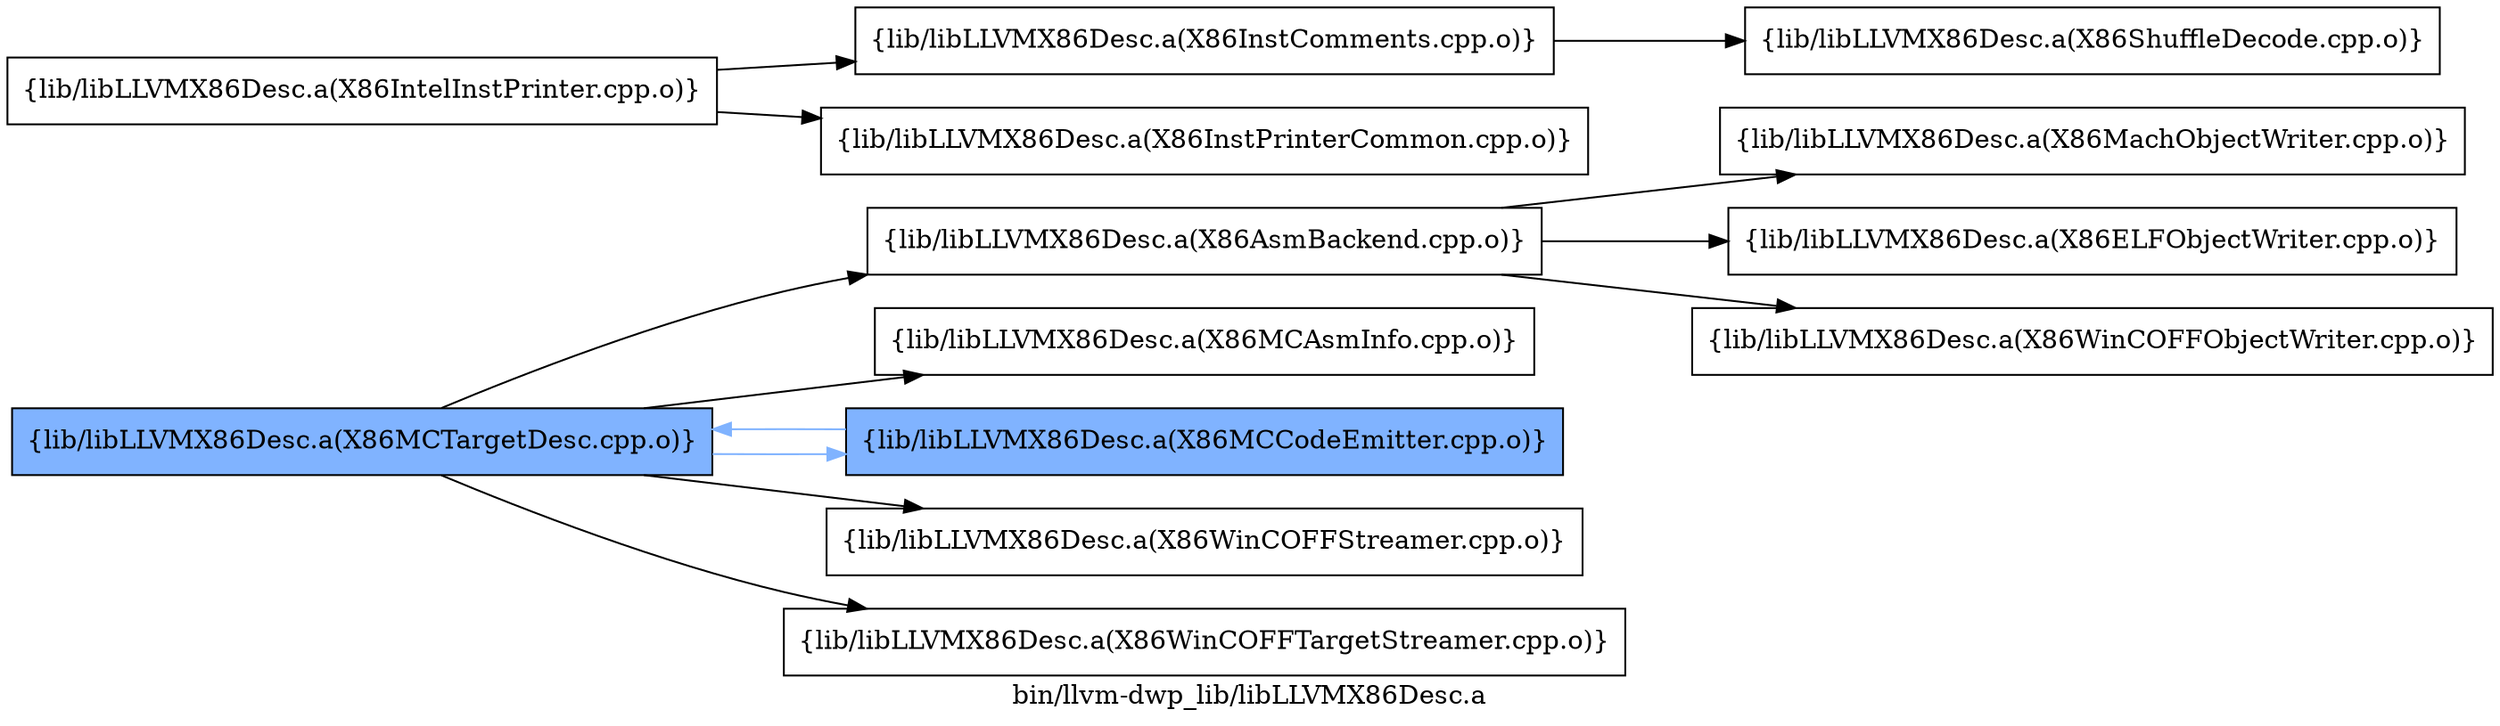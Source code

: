 digraph "bin/llvm-dwp_lib/libLLVMX86Desc.a" {
	label="bin/llvm-dwp_lib/libLLVMX86Desc.a";
	rankdir=LR;
	{ rank=same; Node0x558a677dc188;  }
	{ rank=same; Node0x558a677dbd78; Node0x558a677e9e78; Node0x558a677e9bf8; Node0x558a677e36b8; Node0x558a677e7e98;  }

	Node0x558a677dc188 [shape=record,shape=box,group=1,style=filled,fillcolor="0.600000 0.5 1",label="{lib/libLLVMX86Desc.a(X86MCTargetDesc.cpp.o)}"];
	Node0x558a677dc188 -> Node0x558a677dbd78;
	Node0x558a677dc188 -> Node0x558a677e9e78;
	Node0x558a677dc188 -> Node0x558a677e9bf8[color="0.600000 0.5 1"];
	Node0x558a677dc188 -> Node0x558a677e36b8;
	Node0x558a677dc188 -> Node0x558a677e7e98;
	Node0x558a677dd3a8 [shape=record,shape=box,group=0,label="{lib/libLLVMX86Desc.a(X86ShuffleDecode.cpp.o)}"];
	Node0x558a677dd718 [shape=record,shape=box,group=0,label="{lib/libLLVMX86Desc.a(X86InstComments.cpp.o)}"];
	Node0x558a677dd718 -> Node0x558a677dd3a8;
	Node0x558a677dcf98 [shape=record,shape=box,group=0,label="{lib/libLLVMX86Desc.a(X86InstPrinterCommon.cpp.o)}"];
	Node0x558a677dbd78 [shape=record,shape=box,group=0,label="{lib/libLLVMX86Desc.a(X86AsmBackend.cpp.o)}"];
	Node0x558a677dbd78 -> Node0x558a677e8f78;
	Node0x558a677dbd78 -> Node0x558a677e8ca8;
	Node0x558a677dbd78 -> Node0x558a677e30c8;
	Node0x558a677e9e78 [shape=record,shape=box,group=0,label="{lib/libLLVMX86Desc.a(X86MCAsmInfo.cpp.o)}"];
	Node0x558a677e9bf8 [shape=record,shape=box,group=1,style=filled,fillcolor="0.600000 0.5 1",label="{lib/libLLVMX86Desc.a(X86MCCodeEmitter.cpp.o)}"];
	Node0x558a677e9bf8 -> Node0x558a677dc188[color="0.600000 0.5 1"];
	Node0x558a677e36b8 [shape=record,shape=box,group=0,label="{lib/libLLVMX86Desc.a(X86WinCOFFStreamer.cpp.o)}"];
	Node0x558a677e7e98 [shape=record,shape=box,group=0,label="{lib/libLLVMX86Desc.a(X86WinCOFFTargetStreamer.cpp.o)}"];
	Node0x558a677dbaa8 [shape=record,shape=box,group=0,label="{lib/libLLVMX86Desc.a(X86IntelInstPrinter.cpp.o)}"];
	Node0x558a677dbaa8 -> Node0x558a677dd718;
	Node0x558a677dbaa8 -> Node0x558a677dcf98;
	Node0x558a677e8f78 [shape=record,shape=box,group=0,label="{lib/libLLVMX86Desc.a(X86MachObjectWriter.cpp.o)}"];
	Node0x558a677e8ca8 [shape=record,shape=box,group=0,label="{lib/libLLVMX86Desc.a(X86ELFObjectWriter.cpp.o)}"];
	Node0x558a677e30c8 [shape=record,shape=box,group=0,label="{lib/libLLVMX86Desc.a(X86WinCOFFObjectWriter.cpp.o)}"];
}
